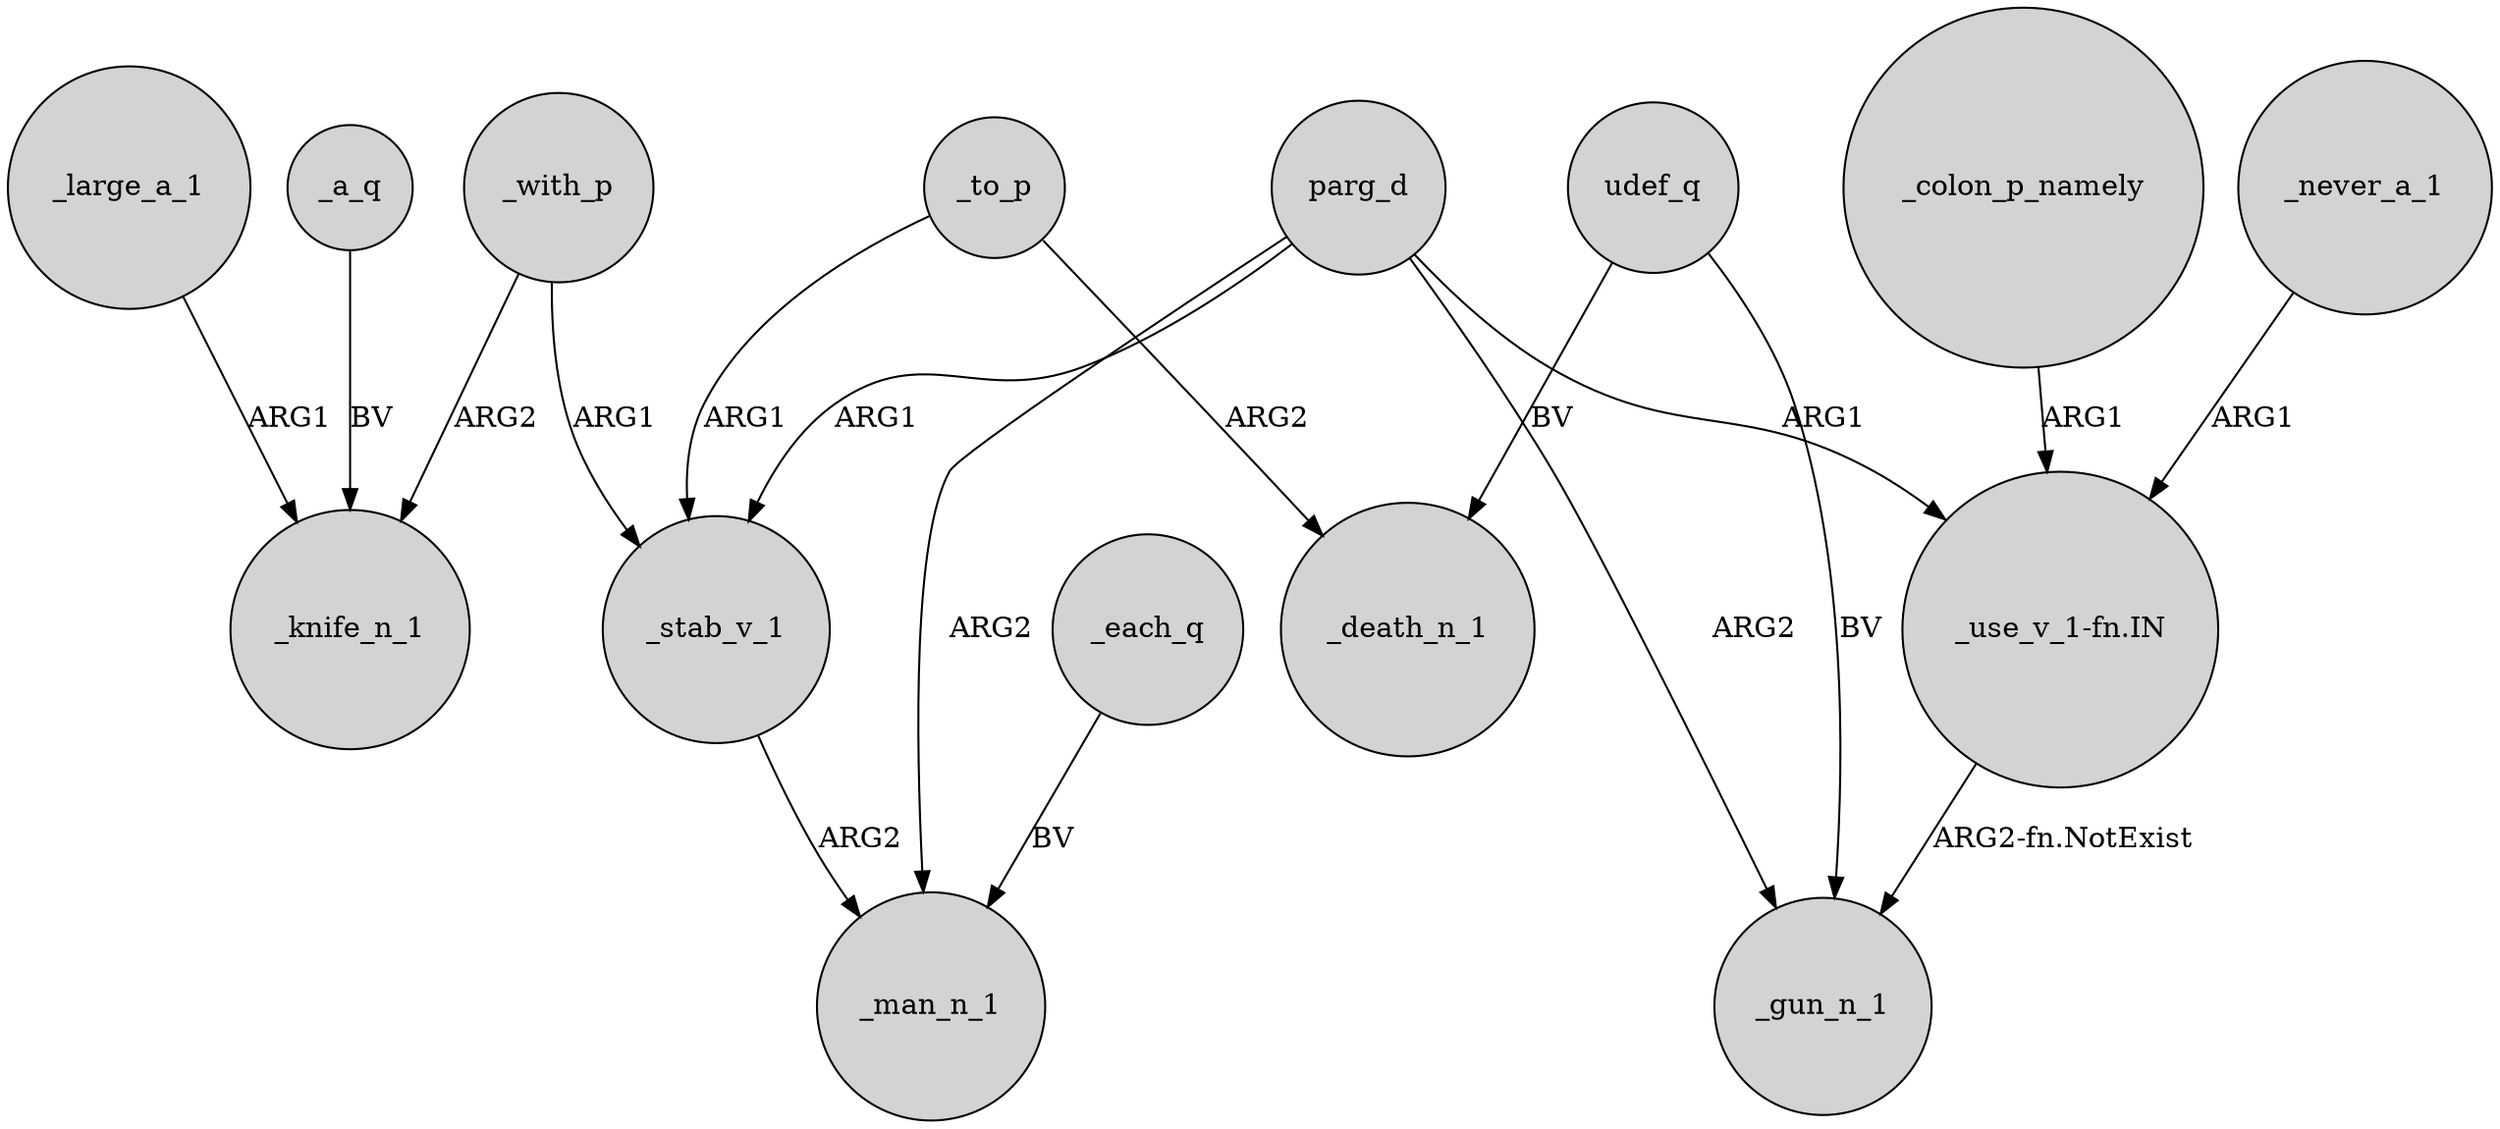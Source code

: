 digraph {
	node [shape=circle style=filled]
	_with_p -> _knife_n_1 [label=ARG2]
	_large_a_1 -> _knife_n_1 [label=ARG1]
	parg_d -> _gun_n_1 [label=ARG2]
	udef_q -> _death_n_1 [label=BV]
	_to_p -> _stab_v_1 [label=ARG1]
	parg_d -> _man_n_1 [label=ARG2]
	udef_q -> _gun_n_1 [label=BV]
	parg_d -> "_use_v_1-fn.IN" [label=ARG1]
	_never_a_1 -> "_use_v_1-fn.IN" [label=ARG1]
	"_use_v_1-fn.IN" -> _gun_n_1 [label="ARG2-fn.NotExist"]
	_stab_v_1 -> _man_n_1 [label=ARG2]
	_with_p -> _stab_v_1 [label=ARG1]
	_a_q -> _knife_n_1 [label=BV]
	_colon_p_namely -> "_use_v_1-fn.IN" [label=ARG1]
	parg_d -> _stab_v_1 [label=ARG1]
	_each_q -> _man_n_1 [label=BV]
	_to_p -> _death_n_1 [label=ARG2]
}
